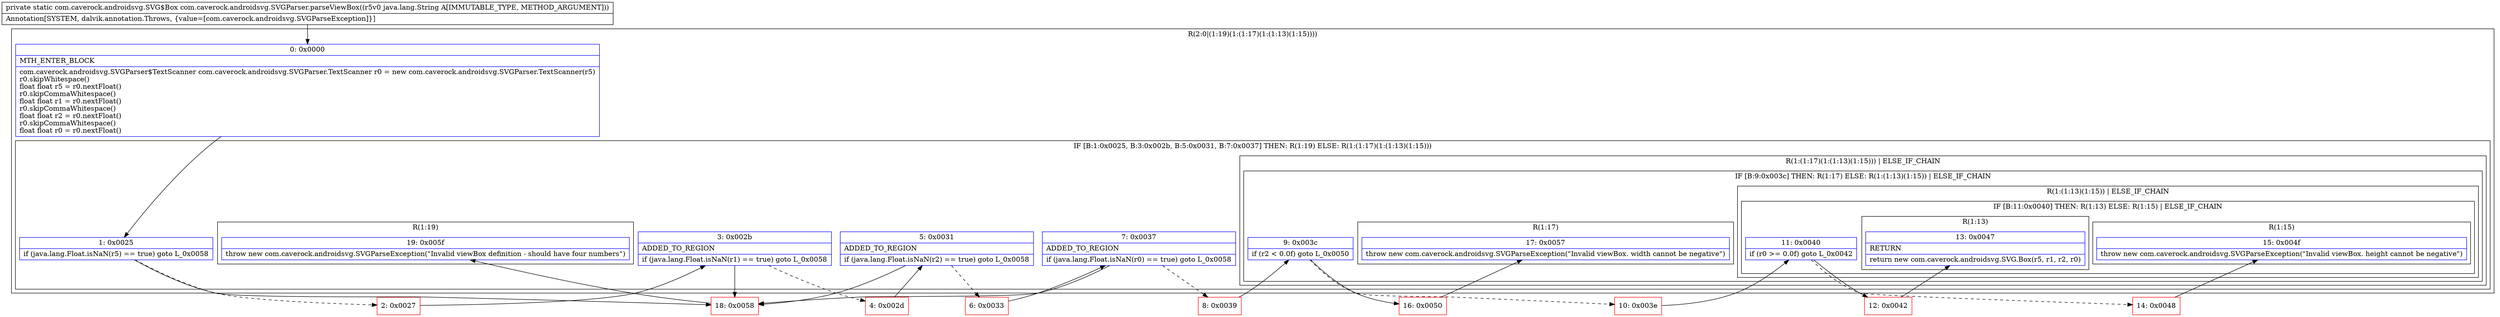 digraph "CFG forcom.caverock.androidsvg.SVGParser.parseViewBox(Ljava\/lang\/String;)Lcom\/caverock\/androidsvg\/SVG$Box;" {
subgraph cluster_Region_668374985 {
label = "R(2:0|(1:19)(1:(1:17)(1:(1:13)(1:15))))";
node [shape=record,color=blue];
Node_0 [shape=record,label="{0\:\ 0x0000|MTH_ENTER_BLOCK\l|com.caverock.androidsvg.SVGParser$TextScanner com.caverock.androidsvg.SVGParser.TextScanner r0 = new com.caverock.androidsvg.SVGParser.TextScanner(r5)\lr0.skipWhitespace()\lfloat float r5 = r0.nextFloat()\lr0.skipCommaWhitespace()\lfloat float r1 = r0.nextFloat()\lr0.skipCommaWhitespace()\lfloat float r2 = r0.nextFloat()\lr0.skipCommaWhitespace()\lfloat float r0 = r0.nextFloat()\l}"];
subgraph cluster_IfRegion_2095755156 {
label = "IF [B:1:0x0025, B:3:0x002b, B:5:0x0031, B:7:0x0037] THEN: R(1:19) ELSE: R(1:(1:17)(1:(1:13)(1:15)))";
node [shape=record,color=blue];
Node_1 [shape=record,label="{1\:\ 0x0025|if (java.lang.Float.isNaN(r5) == true) goto L_0x0058\l}"];
Node_3 [shape=record,label="{3\:\ 0x002b|ADDED_TO_REGION\l|if (java.lang.Float.isNaN(r1) == true) goto L_0x0058\l}"];
Node_5 [shape=record,label="{5\:\ 0x0031|ADDED_TO_REGION\l|if (java.lang.Float.isNaN(r2) == true) goto L_0x0058\l}"];
Node_7 [shape=record,label="{7\:\ 0x0037|ADDED_TO_REGION\l|if (java.lang.Float.isNaN(r0) == true) goto L_0x0058\l}"];
subgraph cluster_Region_1162575541 {
label = "R(1:19)";
node [shape=record,color=blue];
Node_19 [shape=record,label="{19\:\ 0x005f|throw new com.caverock.androidsvg.SVGParseException(\"Invalid viewBox definition \- should have four numbers\")\l}"];
}
subgraph cluster_Region_728957789 {
label = "R(1:(1:17)(1:(1:13)(1:15))) | ELSE_IF_CHAIN\l";
node [shape=record,color=blue];
subgraph cluster_IfRegion_598886147 {
label = "IF [B:9:0x003c] THEN: R(1:17) ELSE: R(1:(1:13)(1:15)) | ELSE_IF_CHAIN\l";
node [shape=record,color=blue];
Node_9 [shape=record,label="{9\:\ 0x003c|if (r2 \< 0.0f) goto L_0x0050\l}"];
subgraph cluster_Region_611018183 {
label = "R(1:17)";
node [shape=record,color=blue];
Node_17 [shape=record,label="{17\:\ 0x0057|throw new com.caverock.androidsvg.SVGParseException(\"Invalid viewBox. width cannot be negative\")\l}"];
}
subgraph cluster_Region_945865160 {
label = "R(1:(1:13)(1:15)) | ELSE_IF_CHAIN\l";
node [shape=record,color=blue];
subgraph cluster_IfRegion_818537571 {
label = "IF [B:11:0x0040] THEN: R(1:13) ELSE: R(1:15) | ELSE_IF_CHAIN\l";
node [shape=record,color=blue];
Node_11 [shape=record,label="{11\:\ 0x0040|if (r0 \>= 0.0f) goto L_0x0042\l}"];
subgraph cluster_Region_2038484192 {
label = "R(1:13)";
node [shape=record,color=blue];
Node_13 [shape=record,label="{13\:\ 0x0047|RETURN\l|return new com.caverock.androidsvg.SVG.Box(r5, r1, r2, r0)\l}"];
}
subgraph cluster_Region_650161831 {
label = "R(1:15)";
node [shape=record,color=blue];
Node_15 [shape=record,label="{15\:\ 0x004f|throw new com.caverock.androidsvg.SVGParseException(\"Invalid viewBox. height cannot be negative\")\l}"];
}
}
}
}
}
}
}
Node_2 [shape=record,color=red,label="{2\:\ 0x0027}"];
Node_4 [shape=record,color=red,label="{4\:\ 0x002d}"];
Node_6 [shape=record,color=red,label="{6\:\ 0x0033}"];
Node_8 [shape=record,color=red,label="{8\:\ 0x0039}"];
Node_10 [shape=record,color=red,label="{10\:\ 0x003e}"];
Node_12 [shape=record,color=red,label="{12\:\ 0x0042}"];
Node_14 [shape=record,color=red,label="{14\:\ 0x0048}"];
Node_16 [shape=record,color=red,label="{16\:\ 0x0050}"];
Node_18 [shape=record,color=red,label="{18\:\ 0x0058}"];
MethodNode[shape=record,label="{private static com.caverock.androidsvg.SVG$Box com.caverock.androidsvg.SVGParser.parseViewBox((r5v0 java.lang.String A[IMMUTABLE_TYPE, METHOD_ARGUMENT]))  | Annotation[SYSTEM, dalvik.annotation.Throws, \{value=[com.caverock.androidsvg.SVGParseException]\}]\l}"];
MethodNode -> Node_0;
Node_0 -> Node_1;
Node_1 -> Node_2[style=dashed];
Node_1 -> Node_18;
Node_3 -> Node_4[style=dashed];
Node_3 -> Node_18;
Node_5 -> Node_6[style=dashed];
Node_5 -> Node_18;
Node_7 -> Node_8[style=dashed];
Node_7 -> Node_18;
Node_9 -> Node_10[style=dashed];
Node_9 -> Node_16;
Node_11 -> Node_12;
Node_11 -> Node_14[style=dashed];
Node_2 -> Node_3;
Node_4 -> Node_5;
Node_6 -> Node_7;
Node_8 -> Node_9;
Node_10 -> Node_11;
Node_12 -> Node_13;
Node_14 -> Node_15;
Node_16 -> Node_17;
Node_18 -> Node_19;
}

